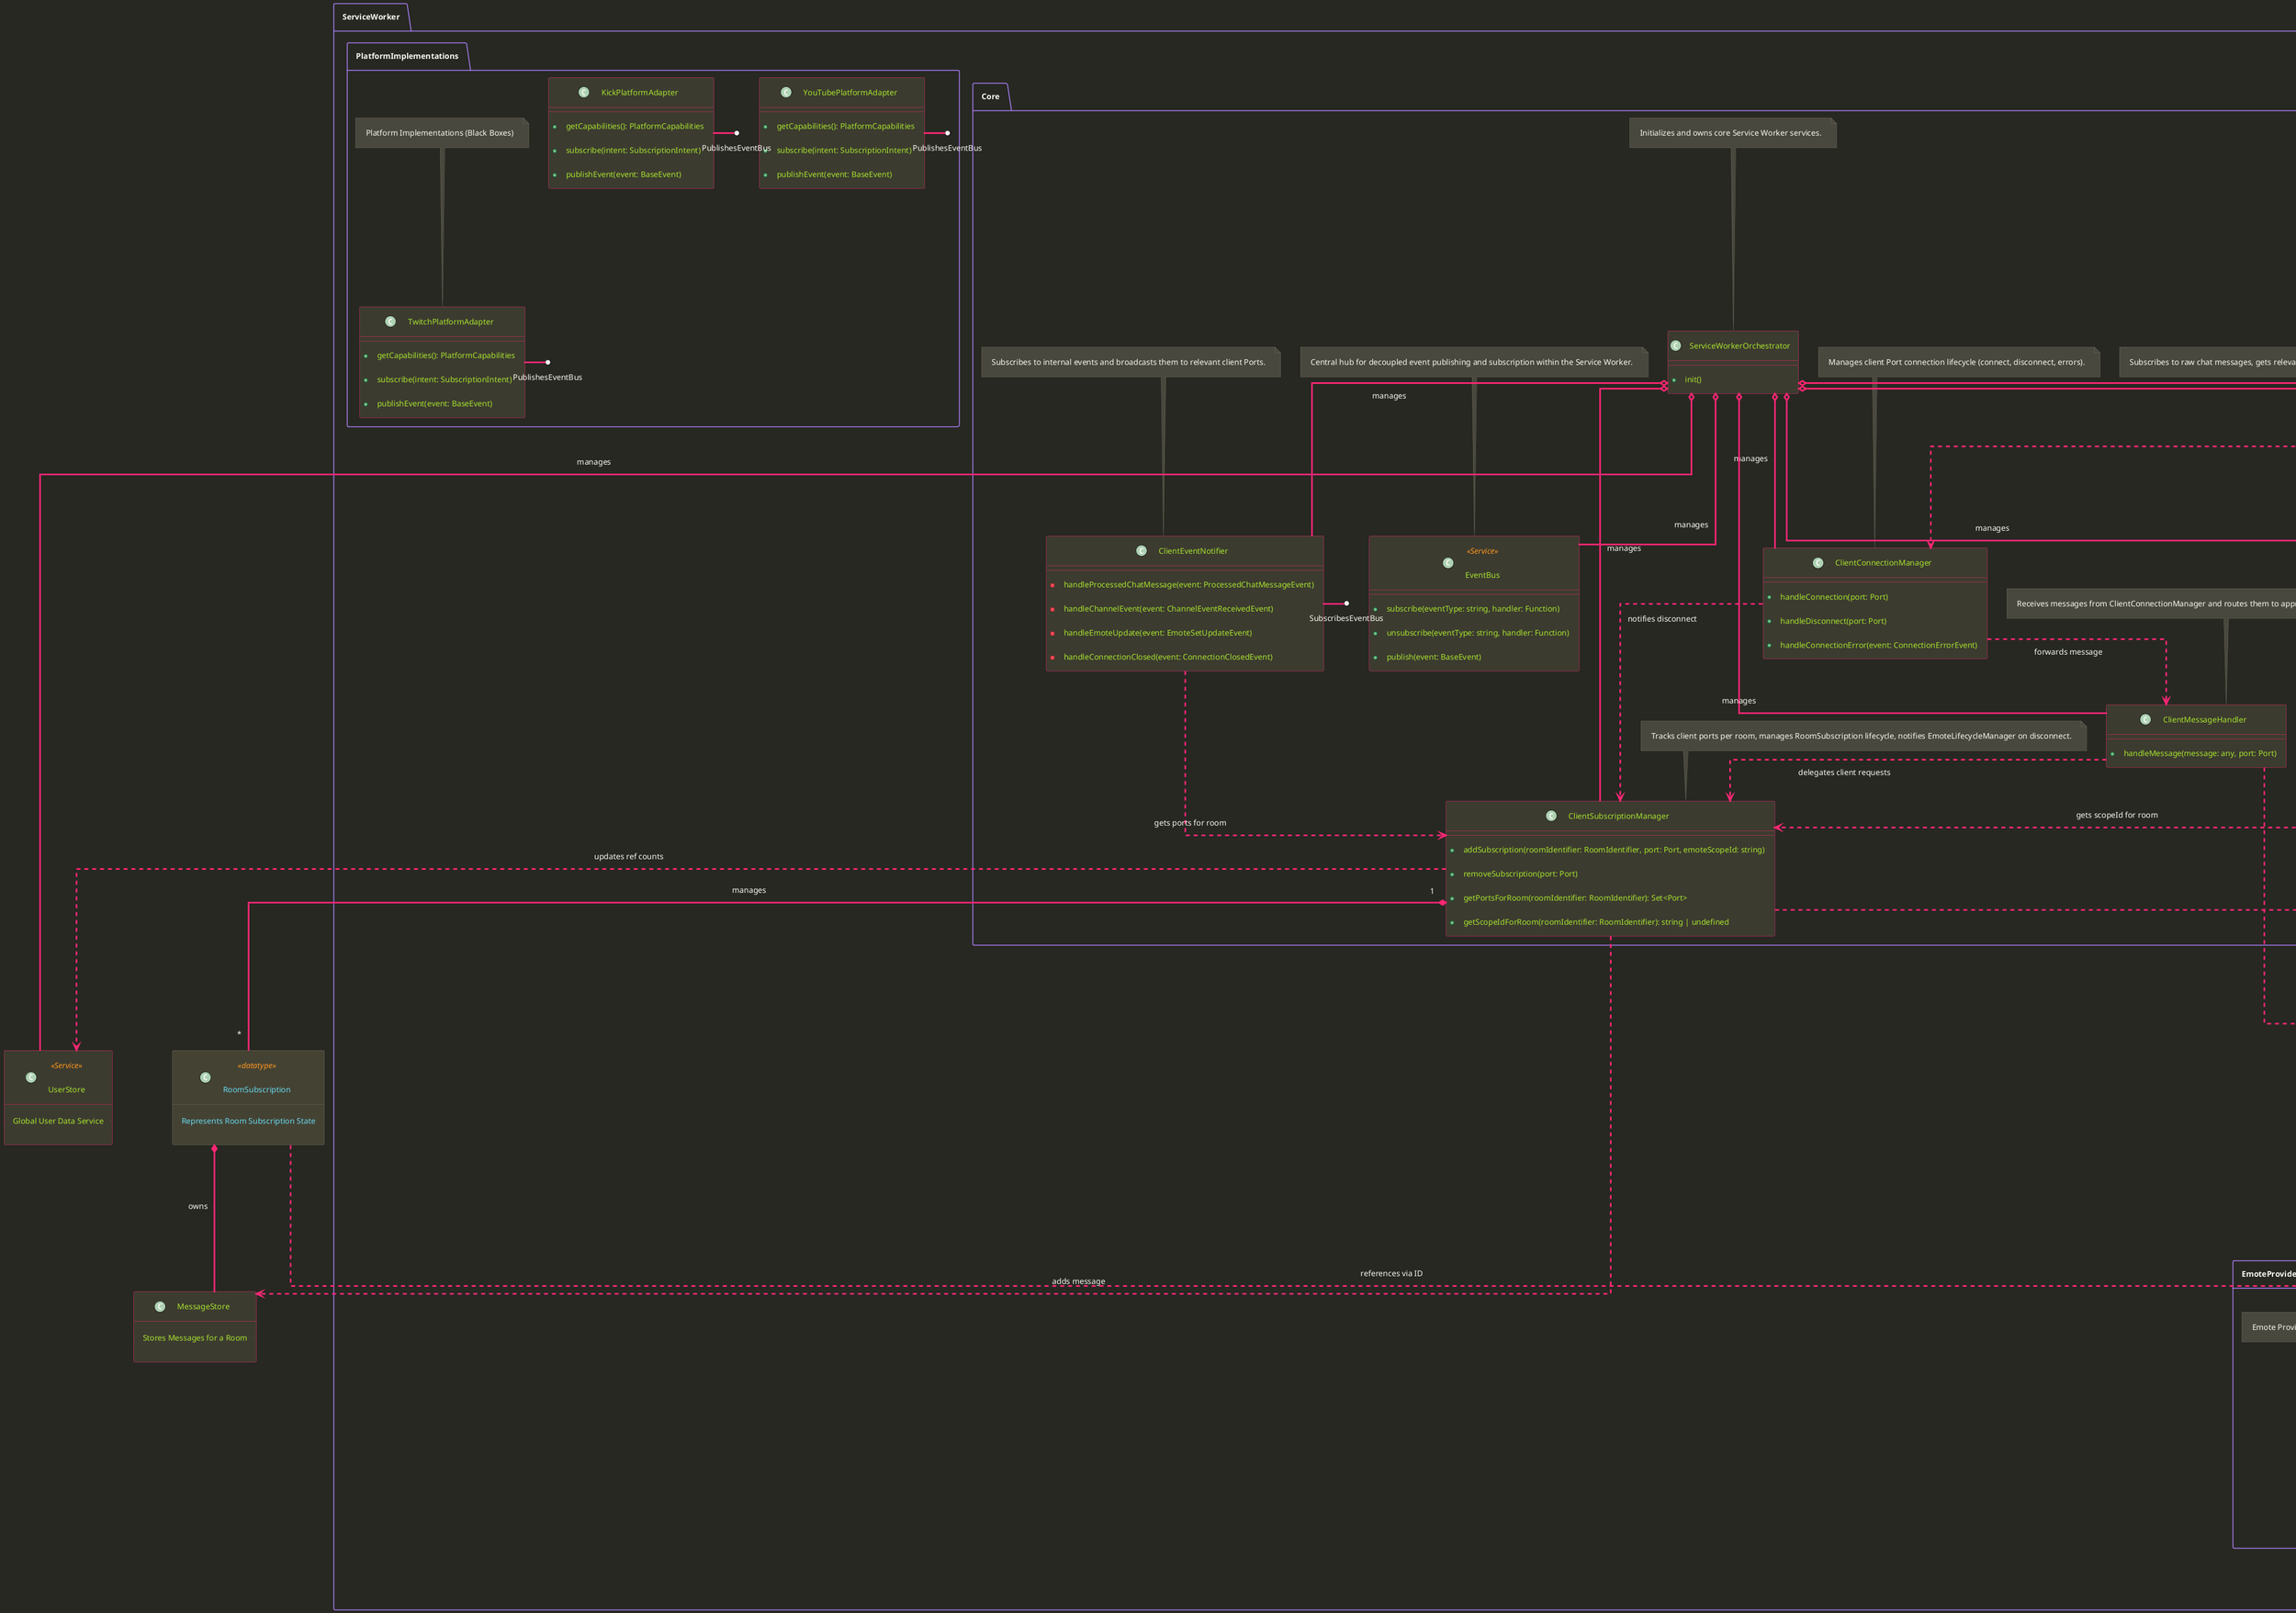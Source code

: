 @startuml architecture_classes

' Monokai-inspired Improved PlantUML Theme
' Base Colors
!$color_bg             = "#272822"
!$color_fg             = "#F8F8F2"
!$color_border         = "#75715E"

' Accent Colors
!$color_accent_red     = "#F92672"
!$color_accent_green   = "#A6E22E"
!$color_accent_yellow  = "#3C3B2F"
!$color_accent_blue    = "#66D9EF"
!$color_accent_orange  = "#FD971F"
!$color_accent_purple  = "#AE81FF"

' Specialized
!$color_datatype_bg    = "#444233"
!$color_interface_bg   = "#2F556B"
!$color_note_bg        = "#49483E"
!$color_note_border    = "#75715E"
!$color_note_font      = "#F8F8F2"

skinparam {
    Shadowing false
    BackgroundColor $color_bg

    DefaultFontColor $color_fg
    DefaultFontName "Consolas", "Monaco", monospace
    DefaultFontSize 14

    ArrowColor $color_accent_red
    ArrowFontColor $color_fg
    ArrowThickness 3

    BorderColor $color_border

    PackageBorderColor $color_accent_purple
    PackageBackgroundColor $color_bg
    PackageTitleFontColor $color_accent_blue
    PackageFontStyle bold

    ClassBackgroundColor $color_accent_yellow
    ClassBorderColor $color_accent_red
    ClassFontColor $color_fg
    ClassAttributeFontColor $color_accent_green
    ClassStereotypeFontColor $color_accent_orange

    InterfaceBackgroundColor $color_interface_bg
    InterfaceBorderColor $color_accent_red
    InterfaceFontColor $color_fg
    InterfaceAttributeFontColor $color_fg
    InterfaceStereotypeFontColor $color_accent_orange

    NoteBackgroundColor $color_note_bg
    NoteBorderColor $color_note_border
    NoteFontColor $color_note_font

    LegendBackgroundColor $color_border
    LegendBorderColor $color_fg
    LegendFontColor $color_fg
}

skinparam class<<datatype>> {
    BackgroundColor $color_datatype_bg
    BorderColor $color_border
    FontColor $color_fg
    AttributeFontColor $color_accent_blue
    StereotypeFontColor $color_accent_orange
}


' General enhancements for better visuals
' skinparam roundCorner 10
skinparam padding 12
skinparam linetype ortho
' skinparam Nodesep 120
' skinparam Ranksep 120

' Interfaces for Lollipop Notation
interface PublishesEventBus {
 .. Represents publishing to EventBus ..
}
interface SubscribesEventBus {
 .. Represents subscribing to EventBus ..
}

' High-Level Grouping: Service Worker Internals
package ServiceWorker {
    package Core {
        class ServiceWorkerOrchestrator {
            + init()
        }
        note top of ServiceWorkerOrchestrator : Initializes and owns core Service Worker services.

        class ClientConnectionManager {
             + handleConnection(port: Port)
             + handleDisconnect(port: Port)
             + handleConnectionError(event: ConnectionErrorEvent)
        }
        note top of ClientConnectionManager : Manages client Port connection lifecycle (connect, disconnect, errors).

        class ClientMessageHandler {
             + handleMessage(message: any, port: Port)
        }
        note top of ClientMessageHandler : Receives messages from ClientConnectionManager and routes them to appropriate services.

        class ClientEventNotifier {
             - handleProcessedChatMessage(event: ProcessedChatMessageEvent)
             - handleChannelEvent(event: ChannelEventReceivedEvent)
             - handleEmoteUpdate(event: EmoteSetUpdateEvent)
             - handleConnectionClosed(event: ConnectionClosedEvent)
        }
        note top of ClientEventNotifier : Subscribes to internal events and broadcasts them to relevant client Ports.

        class EventBus <<Service>> {
            + subscribe(eventType: string, handler: Function)
            + unsubscribe(eventType: string, handler: Function)
            + publish(event: BaseEvent)
        }
        note top of EventBus : Central hub for decoupled event publishing and subscription within the Service Worker.

        class ClientSubscriptionManager {
            + addSubscription(roomIdentifier: RoomIdentifier, port: Port, emoteScopeId: string)
            + removeSubscription(port: Port)
            + getPortsForRoom(roomIdentifier: RoomIdentifier): Set<Port>
            + getScopeIdForRoom(roomIdentifier: RoomIdentifier): string | undefined
        }
        note top of ClientSubscriptionManager : Tracks client ports per room, manages RoomSubscription lifecycle, notifies EmoteLifecycleManager on disconnect.

        class MessageFeedProcessorPipeline <<Shared>> {
            + init()
            + use(middleware: Middleware)
            - handleChatMessage(event: ChatMessageReceivedEvent)
        }
        note top of MessageFeedProcessorPipeline : Subscribes to raw chat messages, gets relevant emote contexts, queries EmoteRegistry, applies transformations, publishes processed messages.
    }

    package EmoteSystem {
        class EmoteLifecycleManager <<ServiceWorker Component>> {
            + registerScope(emoteScopeId: string)
            + associateRoom(roomKey: string, emoteScopeId: string)
            + disassociateRoom(roomKey: string)
            + populateScopeWithRequest(emoteScopeId: string, request: EmoteFetchRequest)
            + getEmoteContextKeysForScope(emoteScopeId: string): Set<string>
            - _generateEmoteContextKey(request: EmoteFetchRequest): string
            - _incrementEmoteContextRef(emoteContextKey: string)
            - _decrementEmoteContextRef(emoteContextKey: string)
        }
        note top of EmoteLifecycleManager : Manages EmoteScope lifecycles, tracks emote context references, and triggers EmoteManager subscriptions.

        class EmoteScopeState <<datatype>> {
         .. Representing the concept ..
        }
        note top of EmoteScopeState : (Conceptual) Internal state for an EmoteScope managed by EmoteLifecycleManager.\nDefined in architecture_datatypes.puml.


        class EmoteManager <<ServiceWorker Component>> {
            + subscribeToEmotes(request: EmoteFetchRequest)
            + unsubscribeFromEmotes(request: EmoteFetchRequest)
            - handleProviderUpdate(update: EmoteSetUpdate)
        }
        note top of EmoteManager : Orchestrates actual fetching via IEmoteProviders and manages EmoteRegistry based on subscribe/unsubscribe calls from EmoteLifecycleManager.

        class EmoteRegistry <<ServiceWorker Component>> {
            + addOrUpdateEmoteSet(emoteSet: EmoteSet, emoteContextKey: string)
            + removeEmoteSet(setId: string)
            + getEmoteByName(name: string, relevantEmoteContextKeys: string[]): Emote | undefined
            + getAllEmoteSetsForContexts(emoteContextKeys: string[]): EmoteSet[]
        }
        note top of EmoteRegistry : Central storage for emotes and emote sets. Queried by MessageFeedProcessorPipeline using context info.

        interface IEmoteProvider {
            + fetchEmotes(request: EmoteFetchRequest): Promise<EmoteSet[]>
            + {abstract} subscribeToUpdates?(request: EmoteFetchRequest, updateCallback: (update: EmoteSetUpdate) => void): Promise<void>
            + {abstract} unsubscribeFromUpdates?(request: EmoteFetchRequest): Promise<void>
            + {abstract} canHandleRequest?(request: EmoteFetchRequest): boolean
        }
        note top of IEmoteProvider : Interface for emote providers. Fetches sets based on EmoteFetchRequest, may support updates.
    }

    package PlatformImplementations {
        class TwitchPlatformAdapter {
            + getCapabilities(): PlatformCapabilities
            + subscribe(intent: SubscriptionIntent)
            + publishEvent(event: BaseEvent)
        }
        note top of TwitchPlatformAdapter : Platform Implementations (Black Boxes)

        class YouTubePlatformAdapter {
            + getCapabilities(): PlatformCapabilities
            + subscribe(intent: SubscriptionIntent)
            + publishEvent(event: BaseEvent)
        }
        class KickPlatformAdapter {
            + getCapabilities(): PlatformCapabilities
            + subscribe(intent: SubscriptionIntent)
            + publishEvent(event: BaseEvent)
        }
    }

    package EmoteProviderImplementations {
        class SeventvEmoteProvider {
            + fetchEmotes(request: EmoteFetchRequest): Promise<EmoteSet[]>
        }
        SeventvEmoteProvider --|> ServiceWorker.EmoteSystem.IEmoteProvider : implements
        note top of SeventvEmoteProvider : Emote Provider Implementations

        class KickEmoteProvider {
            + fetchEmotes(request: EmoteFetchRequest): Promise<EmoteSet[]>
        }
        KickEmoteProvider --|> ServiceWorker.EmoteSystem.IEmoteProvider : implements
    }
}

' Content Script UI (Separate Top-Level Package)
package ContentScriptUI {
    class ContentScriptManager <<ContentScript>> {
        + connectToServiceWorker()
        + detectAndAssociateContext()
        + generateScopeId(): string
        + registerEmoteScope(scopeId: string)
        + subscribeToRoom(roomIdentifier: RoomIdentifier, scopeId: string)
        + populateScopeWithRequest(scopeId: string, request: EmoteFetchRequest)
        + sendHeartbeat()
        - handleServiceWorkerMessage(event: BaseEvent)
        - handleDisconnect()
    }
    note top of ContentScriptManager : Manages communication with Service Worker, detects context, generates scope, initiates subscriptions and requests.

    class MessageFeedView <<UI Component (SolidJS)>> {
        + renderProcessedMessage(data: ProcessedChatMessageEvent)
        + updateEmotes(data: EmoteSetUpdateEvent)
        + {abstract} renderChannelEvent?(data: ChannelEventReceivedEvent)
    }
    note top of MessageFeedView : Renders messages, emotes, and other UI elements in the content script.
}

' --- Conceptual Placeholders for Key Data/Services ---
class UserStore <<Service>> {
 .. Global User Data Service ..
}
class RoomSubscription <<datatype>> {
 .. Represents Room Subscription State ..
}
class MessageStore {
 .. Stores Messages for a Room ..
}


' --- Simplified Relationships ---

' ServiceWorkerOrchestrator Relationships (Ownership)
ServiceWorker.Core.ServiceWorkerOrchestrator o-- ServiceWorker.Core.ClientConnectionManager : manages
ServiceWorker.Core.ServiceWorkerOrchestrator o-- ServiceWorker.Core.ClientMessageHandler : manages
ServiceWorker.Core.ServiceWorkerOrchestrator o-- ServiceWorker.Core.ClientEventNotifier : manages
ServiceWorker.Core.ServiceWorkerOrchestrator o-- ServiceWorker.Core.ClientSubscriptionManager : manages
ServiceWorker.Core.ServiceWorkerOrchestrator o-- ServiceWorker.EmoteSystem.EmoteLifecycleManager : manages
ServiceWorker.Core.ServiceWorkerOrchestrator o-- ServiceWorker.EmoteSystem.EmoteManager : manages
ServiceWorker.Core.ServiceWorkerOrchestrator o-- ServiceWorker.Core.MessageFeedProcessorPipeline : manages
ServiceWorker.Core.ServiceWorkerOrchestrator o-- UserStore : manages
ServiceWorker.Core.ServiceWorkerOrchestrator o-- ServiceWorker.Core.EventBus : manages

' ClientConnectionManager Relationships
ServiceWorker.Core.ClientConnectionManager ..> ServiceWorker.Core.ClientMessageHandler : forwards message
ServiceWorker.Core.ClientConnectionManager ..> ServiceWorker.Core.ClientSubscriptionManager : notifies disconnect

' ClientMessageHandler Relationships
ServiceWorker.Core.ClientMessageHandler ..> ServiceWorker.Core.ClientSubscriptionManager : delegates client requests
ServiceWorker.Core.ClientMessageHandler ..> ServiceWorker.EmoteSystem.EmoteLifecycleManager : delegates client requests

' ClientEventNotifier Relationships
ServiceWorker.Core.ClientEventNotifier -() SubscribesEventBus
ServiceWorker.Core.ClientEventNotifier ..> ServiceWorker.Core.ClientSubscriptionManager : gets ports for room

' EventBus Relationships (No direct arrows needed for subscribers/publishers using lollipops)

' Event Publishing via Lollipop Interface
ServiceWorker.Core.MessageFeedProcessorPipeline -() PublishesEventBus
ServiceWorker.EmoteSystem.EmoteManager -() PublishesEventBus
ServiceWorker.PlatformImplementations.TwitchPlatformAdapter -() PublishesEventBus
ServiceWorker.PlatformImplementations.YouTubePlatformAdapter -() PublishesEventBus
ServiceWorker.PlatformImplementations.KickPlatformAdapter -() PublishesEventBus

' EmoteLifecycleManager Relationships
ServiceWorker.EmoteSystem.EmoteLifecycleManager *-- ServiceWorker.EmoteSystem.EmoteScopeState : manages state
ServiceWorker.EmoteSystem.EmoteLifecycleManager ..> ServiceWorker.EmoteSystem.EmoteManager : calls subscribe/unsubscribe

' EmoteManager Relationships
ServiceWorker.EmoteSystem.EmoteManager ..> ServiceWorker.EmoteSystem.IEmoteProvider : uses
ServiceWorker.EmoteSystem.EmoteManager ..> ServiceWorker.EmoteSystem.EmoteRegistry : updates

' IEmoteProvider Relationships
ServiceWorker.EmoteSystem.IEmoteProvider <.. ServiceWorker.EmoteSystem.EmoteManager : invokes updateCallback

' MessageFeedProcessorPipeline Relationships
ServiceWorker.Core.MessageFeedProcessorPipeline -() SubscribesEventBus
ServiceWorker.Core.MessageFeedProcessorPipeline ..> ServiceWorker.EmoteSystem.EmoteRegistry : queries emotes
ServiceWorker.Core.MessageFeedProcessorPipeline ..> ServiceWorker.EmoteSystem.EmoteLifecycleManager : gets emoteContextKeys for scope
ServiceWorker.Core.MessageFeedProcessorPipeline ..> ServiceWorker.Core.ClientSubscriptionManager : gets scopeId for room

' ContentScriptManager Relationships
ContentScriptUI.ContentScriptManager ..> ServiceWorker.Core.ClientConnectionManager : connects via Port, sends messages
ContentScriptUI.ContentScriptManager o-- ContentScriptUI.MessageFeedView : manages

' ClientSubscriptionManager Relationships
ServiceWorker.Core.ClientSubscriptionManager ..> ServiceWorker.EmoteSystem.EmoteLifecycleManager : calls disassociateRoom
ServiceWorker.Core.ClientSubscriptionManager "1" *-- "*" RoomSubscription : manages
ServiceWorker.Core.ClientSubscriptionManager ..> MessageStore : adds message
ServiceWorker.Core.ClientSubscriptionManager ..> UserStore : updates ref counts

' RoomSubscription Relationships
RoomSubscription *-- MessageStore : owns
RoomSubscription ..> ServiceWorker.EmoteSystem.EmoteScopeState : references via ID

' PlatformImplementations Relationships - No direct arrows needed

' EmoteProviderImplementations Relationships
ServiceWorker.EmoteSystem.EmoteManager ..> ServiceWorker.EmoteProviderImplementations.SeventvEmoteProvider : uses
ServiceWorker.EmoteSystem.EmoteManager ..> ServiceWorker.EmoteProviderImplementations.KickEmoteProvider : uses

@enduml
